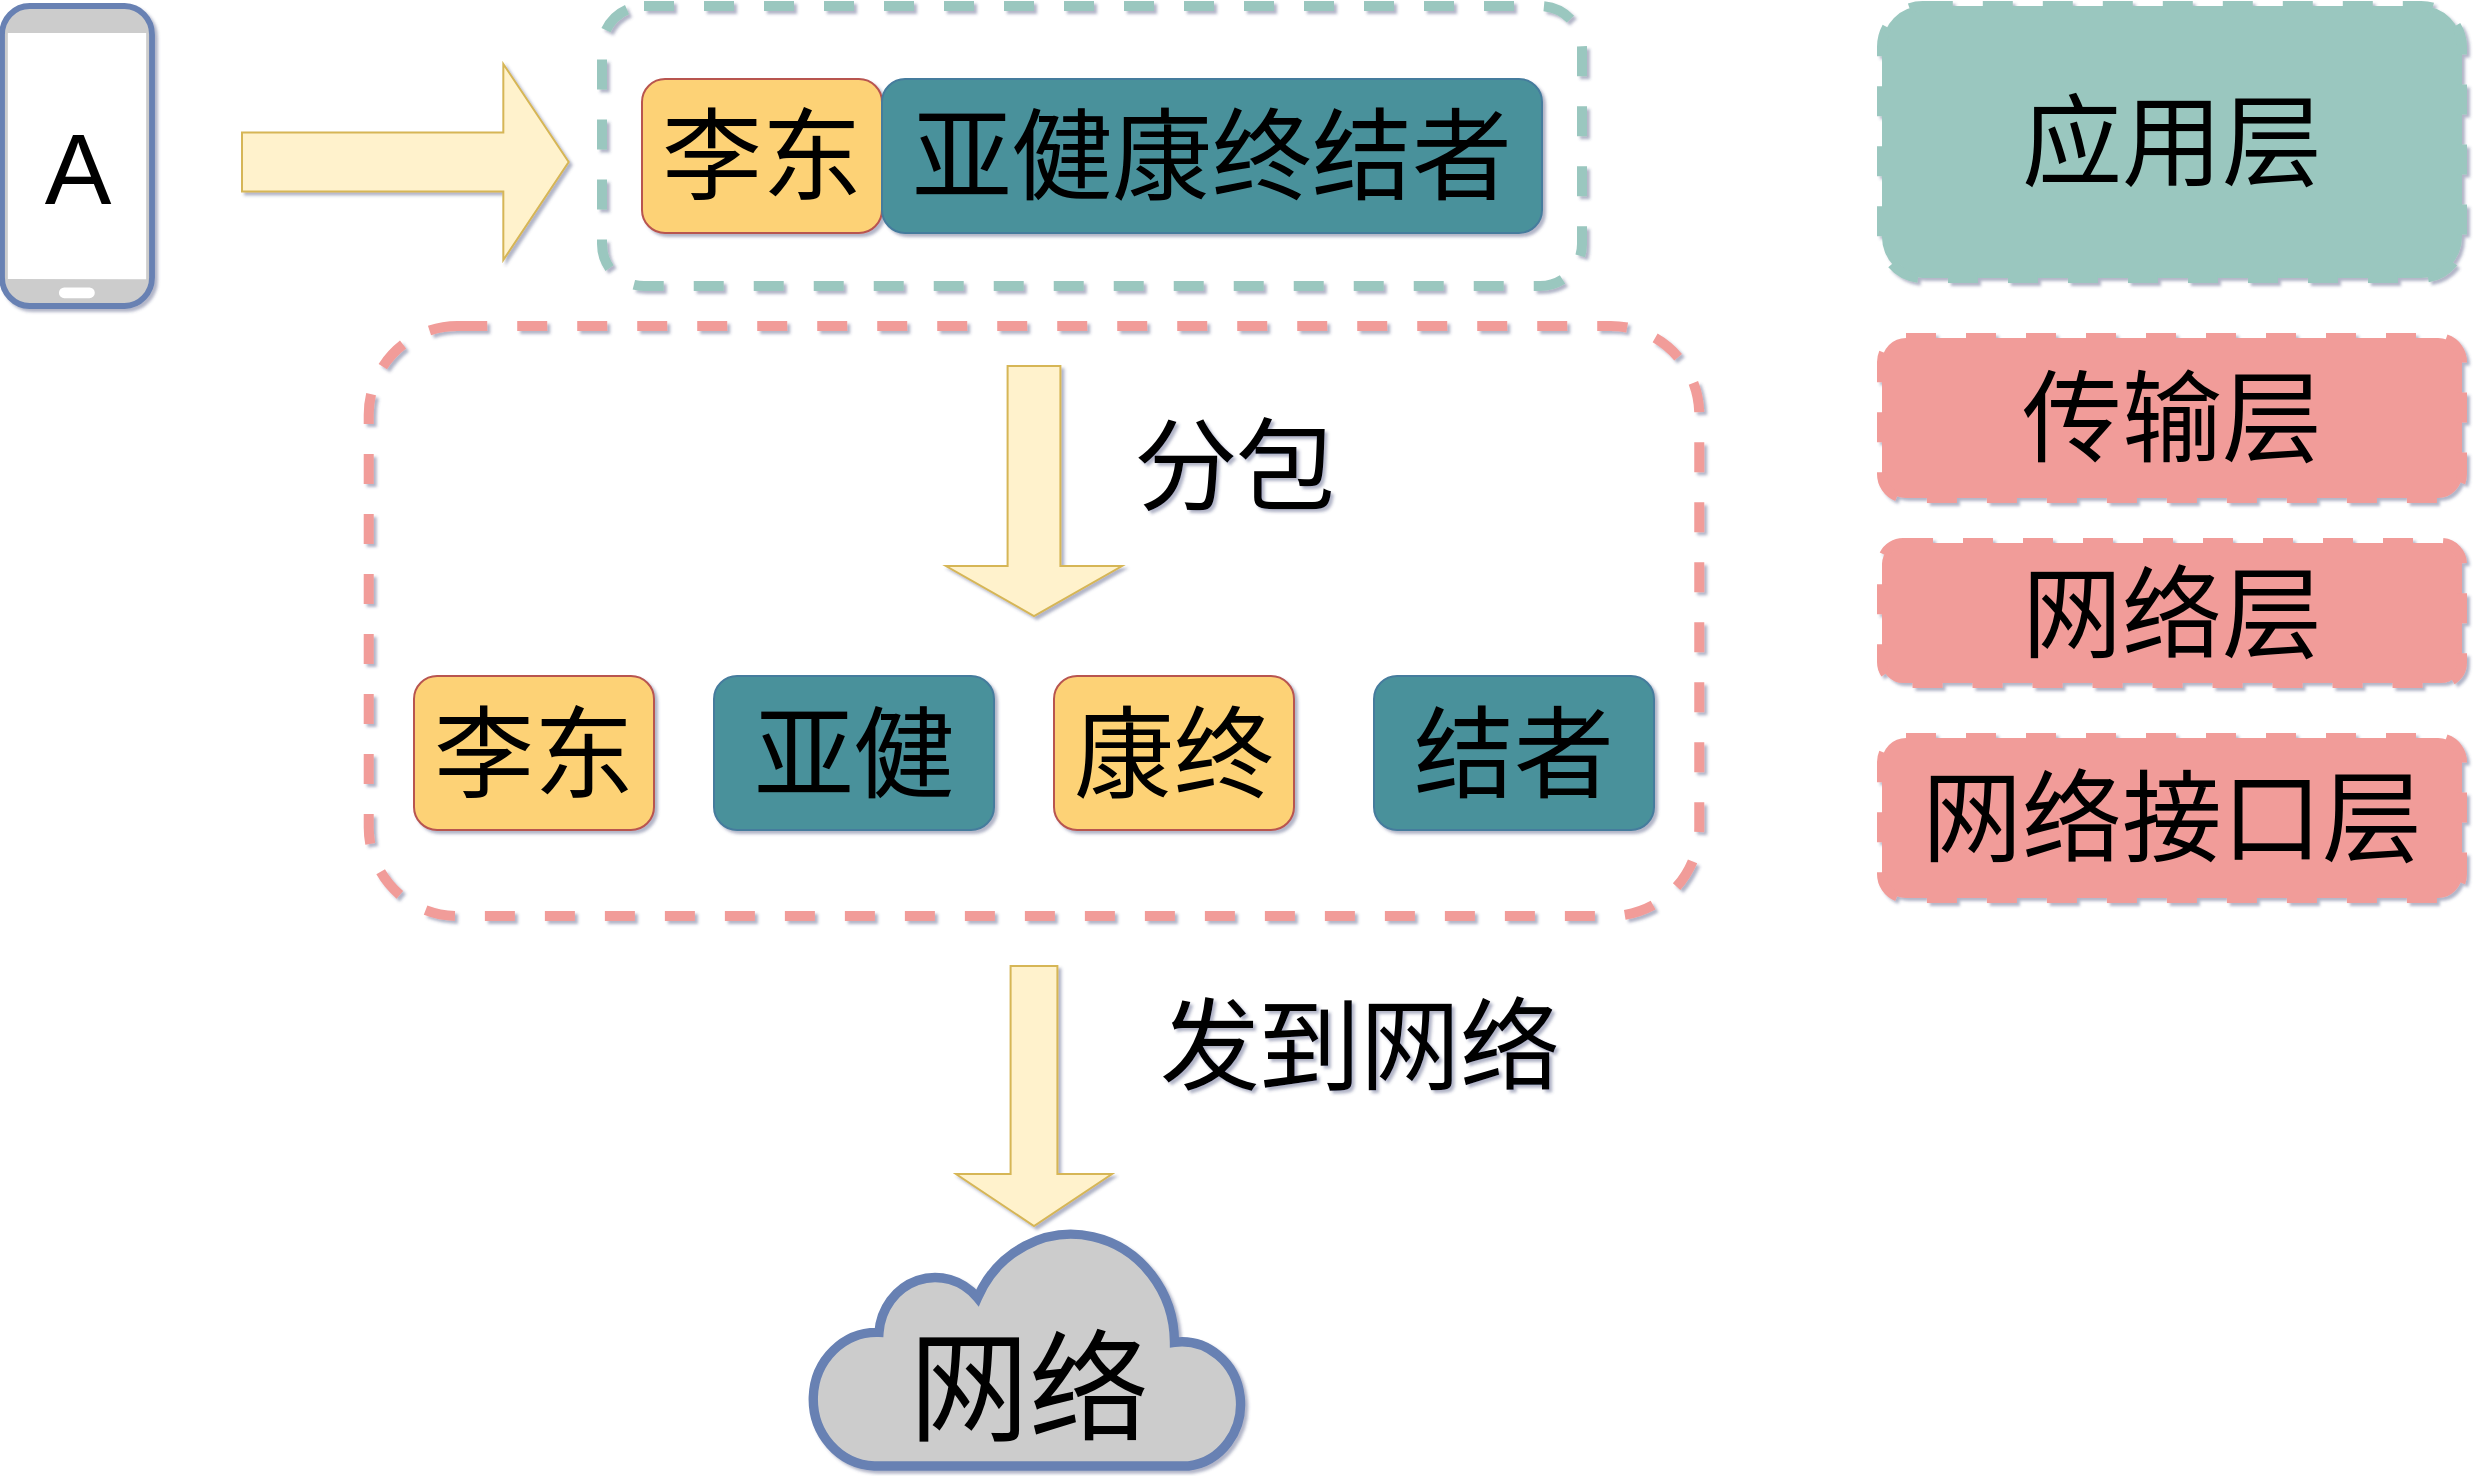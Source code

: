 <mxfile version="14.4.7" type="github"><diagram id="3228e29e-7158-1315-38df-8450db1d8a1d" name="Page-1"><mxGraphModel dx="541" dy="501" grid="1" gridSize="10" guides="1" tooltips="1" connect="1" arrows="1" fold="1" page="1" pageScale="1" pageWidth="1500" pageHeight="800" background="#ffffff" math="0" shadow="1"><root><mxCell id="0"/><mxCell id="1" parent="0"/><mxCell id="FyYvvIjHZ3Y8gI8X0XbX-7" value="" style="rounded=1;whiteSpace=wrap;html=1;fillColor=none;dashed=1;strokeWidth=5;strokeColor=#F19C99;" parent="1" vertex="1"><mxGeometry x="273.36" y="210" width="665.27" height="295" as="geometry"/></mxCell><mxCell id="TgtEdNx8PUhki9_reYf2-21545" value="李东" style="rounded=1;strokeColor=#b85450;fontSize=50;fontFamily=Helvetica;fillColor=#FDD276;labelBackgroundColor=none;labelBorderColor=none;whiteSpace=wrap;html=1;" parent="1" vertex="1"><mxGeometry x="410" y="86.5" width="120" height="77" as="geometry"/></mxCell><mxCell id="TgtEdNx8PUhki9_reYf2-21546" value="亚健康终结者" style="rounded=1;strokeColor=#457B9D;fontSize=50;fontFamily=Helvetica;fillColor=#4A919B;labelBackgroundColor=none;labelBorderColor=none;whiteSpace=wrap;html=1;" parent="1" vertex="1"><mxGeometry x="530" y="86.5" width="330" height="77" as="geometry"/></mxCell><mxCell id="QOvhmwXTaC0TyrBMlb9O-1" value="李东" style="rounded=1;strokeColor=#b85450;fontSize=50;fontFamily=Helvetica;fillColor=#FDD276;labelBackgroundColor=none;labelBorderColor=none;whiteSpace=wrap;html=1;" parent="1" vertex="1"><mxGeometry x="296" y="385" width="120" height="77" as="geometry"/></mxCell><mxCell id="QOvhmwXTaC0TyrBMlb9O-2" value="亚健" style="rounded=1;strokeColor=#457B9D;fontSize=50;fontFamily=Helvetica;fillColor=#4A919B;labelBackgroundColor=none;labelBorderColor=none;whiteSpace=wrap;html=1;" parent="1" vertex="1"><mxGeometry x="446" y="385" width="140" height="77" as="geometry"/></mxCell><mxCell id="QOvhmwXTaC0TyrBMlb9O-3" value="康终" style="rounded=1;strokeColor=#b85450;fontSize=50;fontFamily=Helvetica;fillColor=#FDD276;labelBackgroundColor=none;labelBorderColor=none;whiteSpace=wrap;html=1;" parent="1" vertex="1"><mxGeometry x="616" y="385" width="120" height="77" as="geometry"/></mxCell><mxCell id="QOvhmwXTaC0TyrBMlb9O-4" value="结者" style="rounded=1;strokeColor=#457B9D;fontSize=50;fontFamily=Helvetica;fillColor=#4A919B;labelBackgroundColor=none;labelBorderColor=none;whiteSpace=wrap;html=1;" parent="1" vertex="1"><mxGeometry x="776" y="385" width="140" height="77" as="geometry"/></mxCell><mxCell id="QOvhmwXTaC0TyrBMlb9O-5" value="" style="shape=singleArrow;direction=south;whiteSpace=wrap;html=1;fillColor=#fff2cc;strokeColor=#d6b656;" parent="1" vertex="1"><mxGeometry x="562" y="230" width="88" height="125" as="geometry"/></mxCell><mxCell id="QOvhmwXTaC0TyrBMlb9O-7" value="&lt;font style=&quot;font-size: 50px&quot;&gt;分包&lt;/font&gt;" style="text;html=1;strokeColor=none;fillColor=none;align=center;verticalAlign=middle;whiteSpace=wrap;rounded=0;" parent="1" vertex="1"><mxGeometry x="632" y="270" width="150" height="20" as="geometry"/></mxCell><mxCell id="QOvhmwXTaC0TyrBMlb9O-9" value="" style="fontColor=#0066CC;verticalAlign=top;verticalLabelPosition=bottom;labelPosition=center;align=center;html=1;outlineConnect=0;fillColor=#CCCCCC;strokeColor=#6881B3;gradientColor=none;gradientDirection=north;strokeWidth=2;shape=mxgraph.networks.mobile;" parent="1" vertex="1"><mxGeometry x="90" y="50" width="75" height="150" as="geometry"/></mxCell><mxCell id="QOvhmwXTaC0TyrBMlb9O-10" value="" style="html=1;outlineConnect=0;fillColor=#CCCCCC;strokeColor=#6881B3;gradientColor=none;gradientDirection=north;strokeWidth=2;shape=mxgraph.networks.cloud;fontColor=#ffffff;" parent="1" vertex="1"><mxGeometry x="495" y="660" width="216" height="120" as="geometry"/></mxCell><mxCell id="QOvhmwXTaC0TyrBMlb9O-20" value="" style="shape=singleArrow;direction=east;whiteSpace=wrap;html=1;fillColor=#fff2cc;strokeColor=#d6b656;" parent="1" vertex="1"><mxGeometry x="210" y="79" width="163.33" height="98" as="geometry"/></mxCell><mxCell id="QOvhmwXTaC0TyrBMlb9O-21" value="&lt;font style=&quot;font-size: 50px&quot;&gt;A&lt;/font&gt;" style="text;html=1;strokeColor=none;fillColor=none;align=center;verticalAlign=middle;whiteSpace=wrap;rounded=0;" parent="1" vertex="1"><mxGeometry x="107.5" y="121" width="40" height="20" as="geometry"/></mxCell><mxCell id="QOvhmwXTaC0TyrBMlb9O-24" value="&lt;font style=&quot;font-size: 60px&quot;&gt;网络&lt;/font&gt;" style="text;html=1;strokeColor=none;fillColor=none;align=center;verticalAlign=middle;whiteSpace=wrap;rounded=0;" parent="1" vertex="1"><mxGeometry x="508.5" y="730" width="189" height="24.5" as="geometry"/></mxCell><mxCell id="QOvhmwXTaC0TyrBMlb9O-25" value="" style="shape=singleArrow;direction=south;whiteSpace=wrap;html=1;fillColor=#fff2cc;strokeColor=#d6b656;" parent="1" vertex="1"><mxGeometry x="567" y="530" width="78" height="130" as="geometry"/></mxCell><mxCell id="QOvhmwXTaC0TyrBMlb9O-26" value="&lt;font style=&quot;font-size: 50px&quot;&gt;发到网络&lt;/font&gt;" style="text;html=1;strokeColor=none;fillColor=none;align=center;verticalAlign=middle;whiteSpace=wrap;rounded=0;" parent="1" vertex="1"><mxGeometry x="632" y="560" width="273.5" height="20" as="geometry"/></mxCell><mxCell id="FyYvvIjHZ3Y8gI8X0XbX-3" value="" style="rounded=1;whiteSpace=wrap;html=1;fillColor=none;dashed=1;strokeWidth=5;strokeColor=#9AC7BF;" parent="1" vertex="1"><mxGeometry x="390" y="50" width="490" height="140" as="geometry"/></mxCell><mxCell id="FyYvvIjHZ3Y8gI8X0XbX-5" value="&lt;font style=&quot;font-size: 50px&quot;&gt;应用层&lt;/font&gt;" style="rounded=1;whiteSpace=wrap;html=1;dashed=1;strokeWidth=5;fontColor=none;fillColor=#9AC7BF;strokeColor=#9AC7BF;" parent="1" vertex="1"><mxGeometry x="1030" y="50" width="290" height="136" as="geometry"/></mxCell><mxCell id="FyYvvIjHZ3Y8gI8X0XbX-6" value="&lt;font style=&quot;font-size: 50px&quot;&gt;传输层&lt;/font&gt;" style="rounded=1;whiteSpace=wrap;html=1;dashed=1;strokeWidth=5;fontColor=none;fillColor=#F19C99;strokeColor=#F19C99;" parent="1" vertex="1"><mxGeometry x="1030" y="216" width="290" height="80" as="geometry"/></mxCell><mxCell id="FyYvvIjHZ3Y8gI8X0XbX-8" value="&lt;span style=&quot;font-size: 50px&quot;&gt;网络层&lt;/span&gt;" style="rounded=1;whiteSpace=wrap;html=1;dashed=1;strokeWidth=5;fontColor=none;fillColor=#F19C99;strokeColor=#F19C99;" parent="1" vertex="1"><mxGeometry x="1030" y="318.5" width="290" height="70" as="geometry"/></mxCell><mxCell id="FyYvvIjHZ3Y8gI8X0XbX-9" value="&lt;span style=&quot;font-size: 50px&quot;&gt;网络接口层&lt;/span&gt;" style="rounded=1;whiteSpace=wrap;html=1;dashed=1;strokeWidth=5;fontColor=none;fillColor=#F19C99;strokeColor=#F19C99;" parent="1" vertex="1"><mxGeometry x="1030" y="416" width="290" height="80" as="geometry"/></mxCell></root></mxGraphModel></diagram></mxfile>
